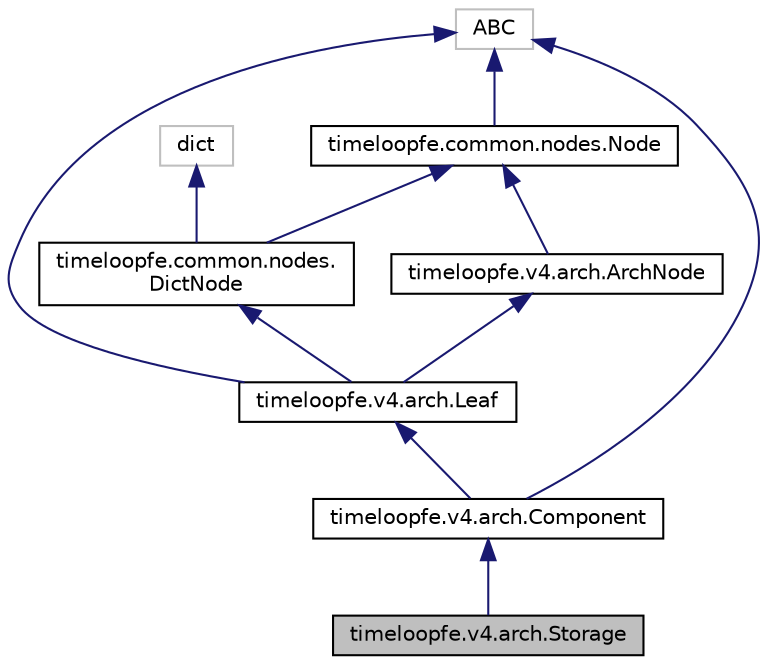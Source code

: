 digraph "timeloopfe.v4.arch.Storage"
{
 // LATEX_PDF_SIZE
  edge [fontname="Helvetica",fontsize="10",labelfontname="Helvetica",labelfontsize="10"];
  node [fontname="Helvetica",fontsize="10",shape=record];
  Node1 [label="timeloopfe.v4.arch.Storage",height=0.2,width=0.4,color="black", fillcolor="grey75", style="filled", fontcolor="black",tooltip="A storage component."];
  Node2 -> Node1 [dir="back",color="midnightblue",fontsize="10",style="solid"];
  Node2 [label="timeloopfe.v4.arch.Component",height=0.2,width=0.4,color="black", fillcolor="white", style="filled",URL="$classtimeloopfe_1_1v4_1_1arch_1_1Component.html",tooltip="A component in the architecture."];
  Node3 -> Node2 [dir="back",color="midnightblue",fontsize="10",style="solid"];
  Node3 [label="timeloopfe.v4.arch.Leaf",height=0.2,width=0.4,color="black", fillcolor="white", style="filled",URL="$classtimeloopfe_1_1v4_1_1arch_1_1Leaf.html",tooltip="A leaf node in the architecture hierarchy."];
  Node4 -> Node3 [dir="back",color="midnightblue",fontsize="10",style="solid"];
  Node4 [label="timeloopfe.v4.arch.ArchNode",height=0.2,width=0.4,color="black", fillcolor="white", style="filled",URL="$classtimeloopfe_1_1v4_1_1arch_1_1ArchNode.html",tooltip="A node in the architecture hierarchy."];
  Node5 -> Node4 [dir="back",color="midnightblue",fontsize="10",style="solid"];
  Node5 [label="timeloopfe.common.nodes.Node",height=0.2,width=0.4,color="black", fillcolor="white", style="filled",URL="$classtimeloopfe_1_1common_1_1nodes_1_1Node.html",tooltip="Base class for all nodes in the hierarchy."];
  Node6 -> Node5 [dir="back",color="midnightblue",fontsize="10",style="solid"];
  Node6 [label="ABC",height=0.2,width=0.4,color="grey75", fillcolor="white", style="filled",tooltip=" "];
  Node7 -> Node3 [dir="back",color="midnightblue",fontsize="10",style="solid"];
  Node7 [label="timeloopfe.common.nodes.\lDictNode",height=0.2,width=0.4,color="black", fillcolor="white", style="filled",URL="$classtimeloopfe_1_1common_1_1nodes_1_1DictNode.html",tooltip="A node that is a dictionary of other nodes."];
  Node5 -> Node7 [dir="back",color="midnightblue",fontsize="10",style="solid"];
  Node8 -> Node7 [dir="back",color="midnightblue",fontsize="10",style="solid"];
  Node8 [label="dict",height=0.2,width=0.4,color="grey75", fillcolor="white", style="filled",tooltip=" "];
  Node6 -> Node3 [dir="back",color="midnightblue",fontsize="10",style="solid"];
  Node6 -> Node2 [dir="back",color="midnightblue",fontsize="10",style="solid"];
}
